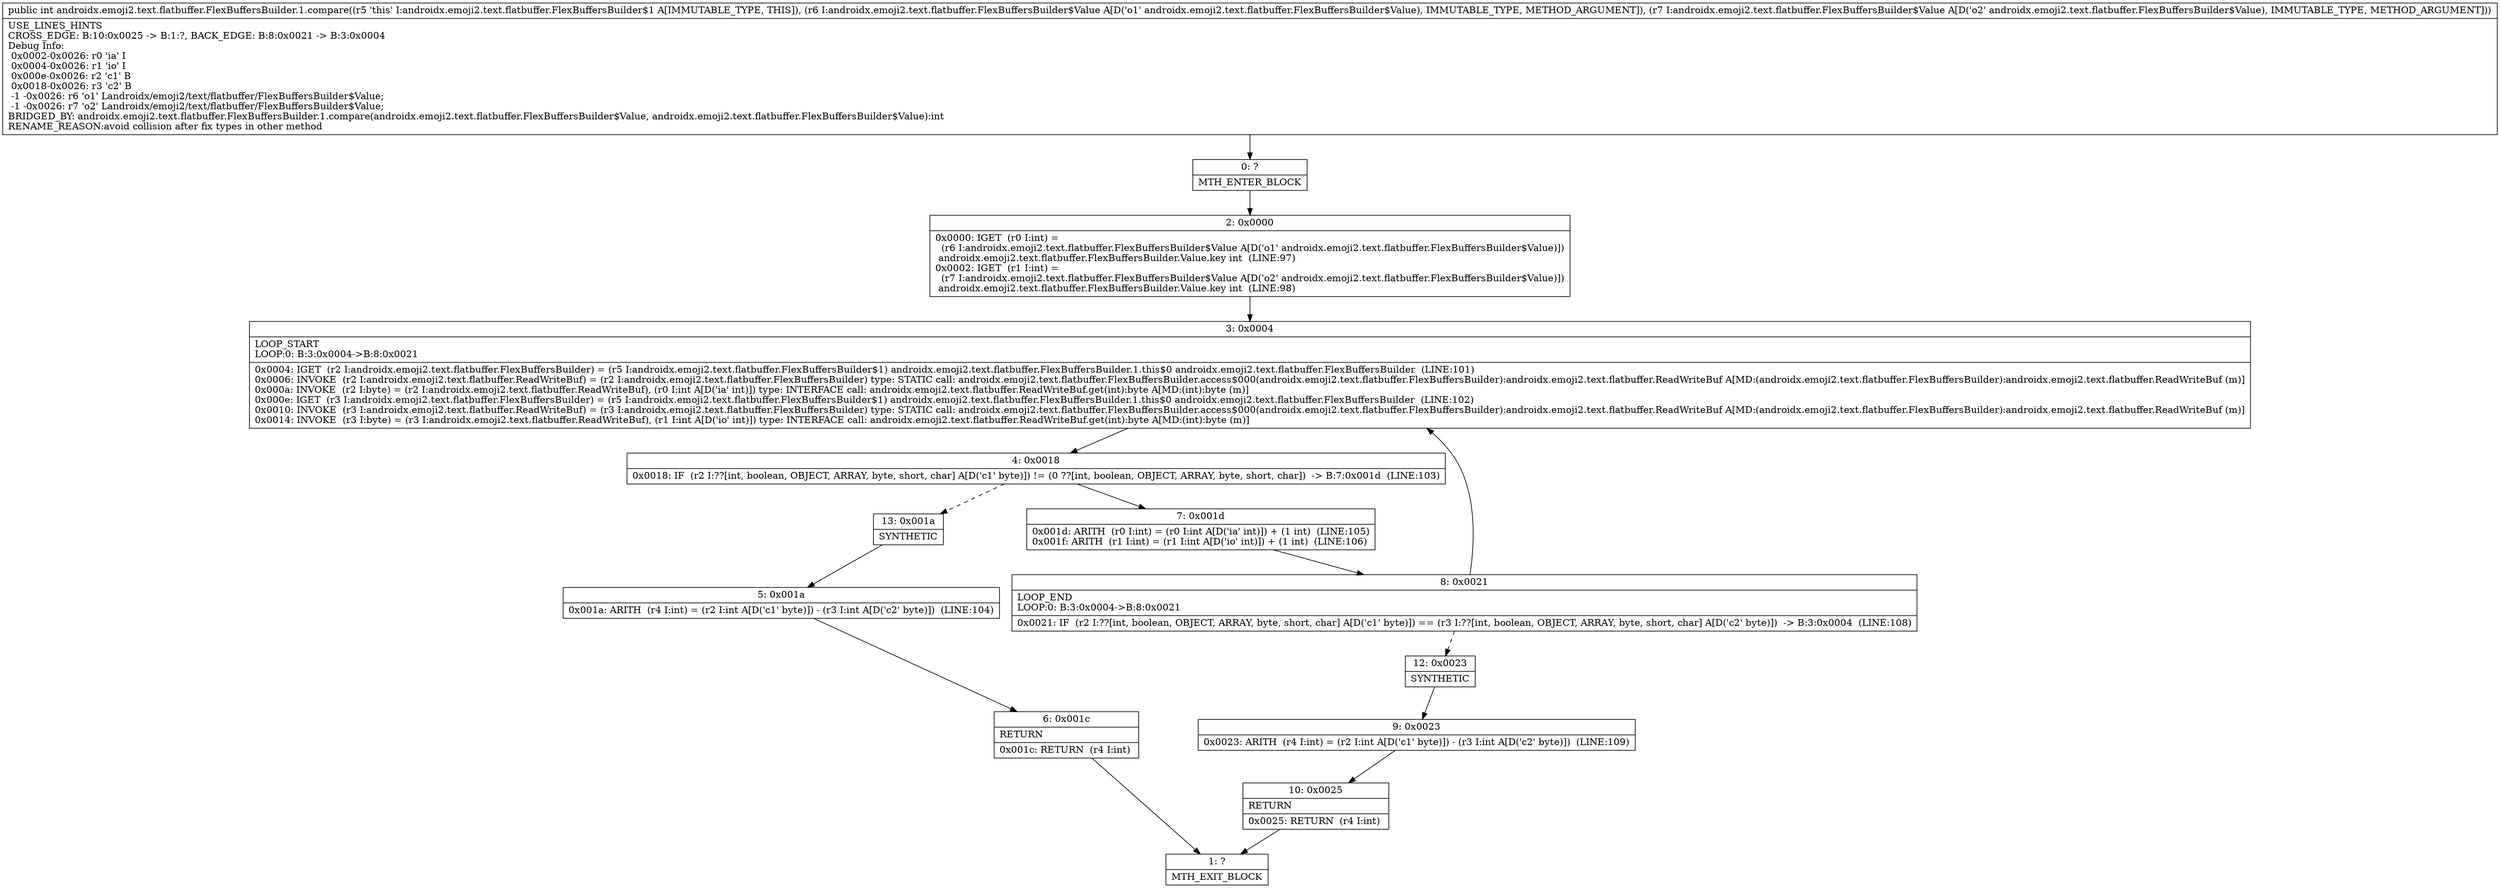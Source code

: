 digraph "CFG forandroidx.emoji2.text.flatbuffer.FlexBuffersBuilder.1.compare(Landroidx\/emoji2\/text\/flatbuffer\/FlexBuffersBuilder$Value;Landroidx\/emoji2\/text\/flatbuffer\/FlexBuffersBuilder$Value;)I" {
Node_0 [shape=record,label="{0\:\ ?|MTH_ENTER_BLOCK\l}"];
Node_2 [shape=record,label="{2\:\ 0x0000|0x0000: IGET  (r0 I:int) = \l  (r6 I:androidx.emoji2.text.flatbuffer.FlexBuffersBuilder$Value A[D('o1' androidx.emoji2.text.flatbuffer.FlexBuffersBuilder$Value)])\l androidx.emoji2.text.flatbuffer.FlexBuffersBuilder.Value.key int  (LINE:97)\l0x0002: IGET  (r1 I:int) = \l  (r7 I:androidx.emoji2.text.flatbuffer.FlexBuffersBuilder$Value A[D('o2' androidx.emoji2.text.flatbuffer.FlexBuffersBuilder$Value)])\l androidx.emoji2.text.flatbuffer.FlexBuffersBuilder.Value.key int  (LINE:98)\l}"];
Node_3 [shape=record,label="{3\:\ 0x0004|LOOP_START\lLOOP:0: B:3:0x0004\-\>B:8:0x0021\l|0x0004: IGET  (r2 I:androidx.emoji2.text.flatbuffer.FlexBuffersBuilder) = (r5 I:androidx.emoji2.text.flatbuffer.FlexBuffersBuilder$1) androidx.emoji2.text.flatbuffer.FlexBuffersBuilder.1.this$0 androidx.emoji2.text.flatbuffer.FlexBuffersBuilder  (LINE:101)\l0x0006: INVOKE  (r2 I:androidx.emoji2.text.flatbuffer.ReadWriteBuf) = (r2 I:androidx.emoji2.text.flatbuffer.FlexBuffersBuilder) type: STATIC call: androidx.emoji2.text.flatbuffer.FlexBuffersBuilder.access$000(androidx.emoji2.text.flatbuffer.FlexBuffersBuilder):androidx.emoji2.text.flatbuffer.ReadWriteBuf A[MD:(androidx.emoji2.text.flatbuffer.FlexBuffersBuilder):androidx.emoji2.text.flatbuffer.ReadWriteBuf (m)]\l0x000a: INVOKE  (r2 I:byte) = (r2 I:androidx.emoji2.text.flatbuffer.ReadWriteBuf), (r0 I:int A[D('ia' int)]) type: INTERFACE call: androidx.emoji2.text.flatbuffer.ReadWriteBuf.get(int):byte A[MD:(int):byte (m)]\l0x000e: IGET  (r3 I:androidx.emoji2.text.flatbuffer.FlexBuffersBuilder) = (r5 I:androidx.emoji2.text.flatbuffer.FlexBuffersBuilder$1) androidx.emoji2.text.flatbuffer.FlexBuffersBuilder.1.this$0 androidx.emoji2.text.flatbuffer.FlexBuffersBuilder  (LINE:102)\l0x0010: INVOKE  (r3 I:androidx.emoji2.text.flatbuffer.ReadWriteBuf) = (r3 I:androidx.emoji2.text.flatbuffer.FlexBuffersBuilder) type: STATIC call: androidx.emoji2.text.flatbuffer.FlexBuffersBuilder.access$000(androidx.emoji2.text.flatbuffer.FlexBuffersBuilder):androidx.emoji2.text.flatbuffer.ReadWriteBuf A[MD:(androidx.emoji2.text.flatbuffer.FlexBuffersBuilder):androidx.emoji2.text.flatbuffer.ReadWriteBuf (m)]\l0x0014: INVOKE  (r3 I:byte) = (r3 I:androidx.emoji2.text.flatbuffer.ReadWriteBuf), (r1 I:int A[D('io' int)]) type: INTERFACE call: androidx.emoji2.text.flatbuffer.ReadWriteBuf.get(int):byte A[MD:(int):byte (m)]\l}"];
Node_4 [shape=record,label="{4\:\ 0x0018|0x0018: IF  (r2 I:??[int, boolean, OBJECT, ARRAY, byte, short, char] A[D('c1' byte)]) != (0 ??[int, boolean, OBJECT, ARRAY, byte, short, char])  \-\> B:7:0x001d  (LINE:103)\l}"];
Node_7 [shape=record,label="{7\:\ 0x001d|0x001d: ARITH  (r0 I:int) = (r0 I:int A[D('ia' int)]) + (1 int)  (LINE:105)\l0x001f: ARITH  (r1 I:int) = (r1 I:int A[D('io' int)]) + (1 int)  (LINE:106)\l}"];
Node_8 [shape=record,label="{8\:\ 0x0021|LOOP_END\lLOOP:0: B:3:0x0004\-\>B:8:0x0021\l|0x0021: IF  (r2 I:??[int, boolean, OBJECT, ARRAY, byte, short, char] A[D('c1' byte)]) == (r3 I:??[int, boolean, OBJECT, ARRAY, byte, short, char] A[D('c2' byte)])  \-\> B:3:0x0004  (LINE:108)\l}"];
Node_12 [shape=record,label="{12\:\ 0x0023|SYNTHETIC\l}"];
Node_9 [shape=record,label="{9\:\ 0x0023|0x0023: ARITH  (r4 I:int) = (r2 I:int A[D('c1' byte)]) \- (r3 I:int A[D('c2' byte)])  (LINE:109)\l}"];
Node_10 [shape=record,label="{10\:\ 0x0025|RETURN\l|0x0025: RETURN  (r4 I:int) \l}"];
Node_1 [shape=record,label="{1\:\ ?|MTH_EXIT_BLOCK\l}"];
Node_13 [shape=record,label="{13\:\ 0x001a|SYNTHETIC\l}"];
Node_5 [shape=record,label="{5\:\ 0x001a|0x001a: ARITH  (r4 I:int) = (r2 I:int A[D('c1' byte)]) \- (r3 I:int A[D('c2' byte)])  (LINE:104)\l}"];
Node_6 [shape=record,label="{6\:\ 0x001c|RETURN\l|0x001c: RETURN  (r4 I:int) \l}"];
MethodNode[shape=record,label="{public int androidx.emoji2.text.flatbuffer.FlexBuffersBuilder.1.compare((r5 'this' I:androidx.emoji2.text.flatbuffer.FlexBuffersBuilder$1 A[IMMUTABLE_TYPE, THIS]), (r6 I:androidx.emoji2.text.flatbuffer.FlexBuffersBuilder$Value A[D('o1' androidx.emoji2.text.flatbuffer.FlexBuffersBuilder$Value), IMMUTABLE_TYPE, METHOD_ARGUMENT]), (r7 I:androidx.emoji2.text.flatbuffer.FlexBuffersBuilder$Value A[D('o2' androidx.emoji2.text.flatbuffer.FlexBuffersBuilder$Value), IMMUTABLE_TYPE, METHOD_ARGUMENT]))  | USE_LINES_HINTS\lCROSS_EDGE: B:10:0x0025 \-\> B:1:?, BACK_EDGE: B:8:0x0021 \-\> B:3:0x0004\lDebug Info:\l  0x0002\-0x0026: r0 'ia' I\l  0x0004\-0x0026: r1 'io' I\l  0x000e\-0x0026: r2 'c1' B\l  0x0018\-0x0026: r3 'c2' B\l  \-1 \-0x0026: r6 'o1' Landroidx\/emoji2\/text\/flatbuffer\/FlexBuffersBuilder$Value;\l  \-1 \-0x0026: r7 'o2' Landroidx\/emoji2\/text\/flatbuffer\/FlexBuffersBuilder$Value;\lBRIDGED_BY: androidx.emoji2.text.flatbuffer.FlexBuffersBuilder.1.compare(androidx.emoji2.text.flatbuffer.FlexBuffersBuilder$Value, androidx.emoji2.text.flatbuffer.FlexBuffersBuilder$Value):int\lRENAME_REASON:avoid collision after fix types in other method\l}"];
MethodNode -> Node_0;Node_0 -> Node_2;
Node_2 -> Node_3;
Node_3 -> Node_4;
Node_4 -> Node_7;
Node_4 -> Node_13[style=dashed];
Node_7 -> Node_8;
Node_8 -> Node_3;
Node_8 -> Node_12[style=dashed];
Node_12 -> Node_9;
Node_9 -> Node_10;
Node_10 -> Node_1;
Node_13 -> Node_5;
Node_5 -> Node_6;
Node_6 -> Node_1;
}


